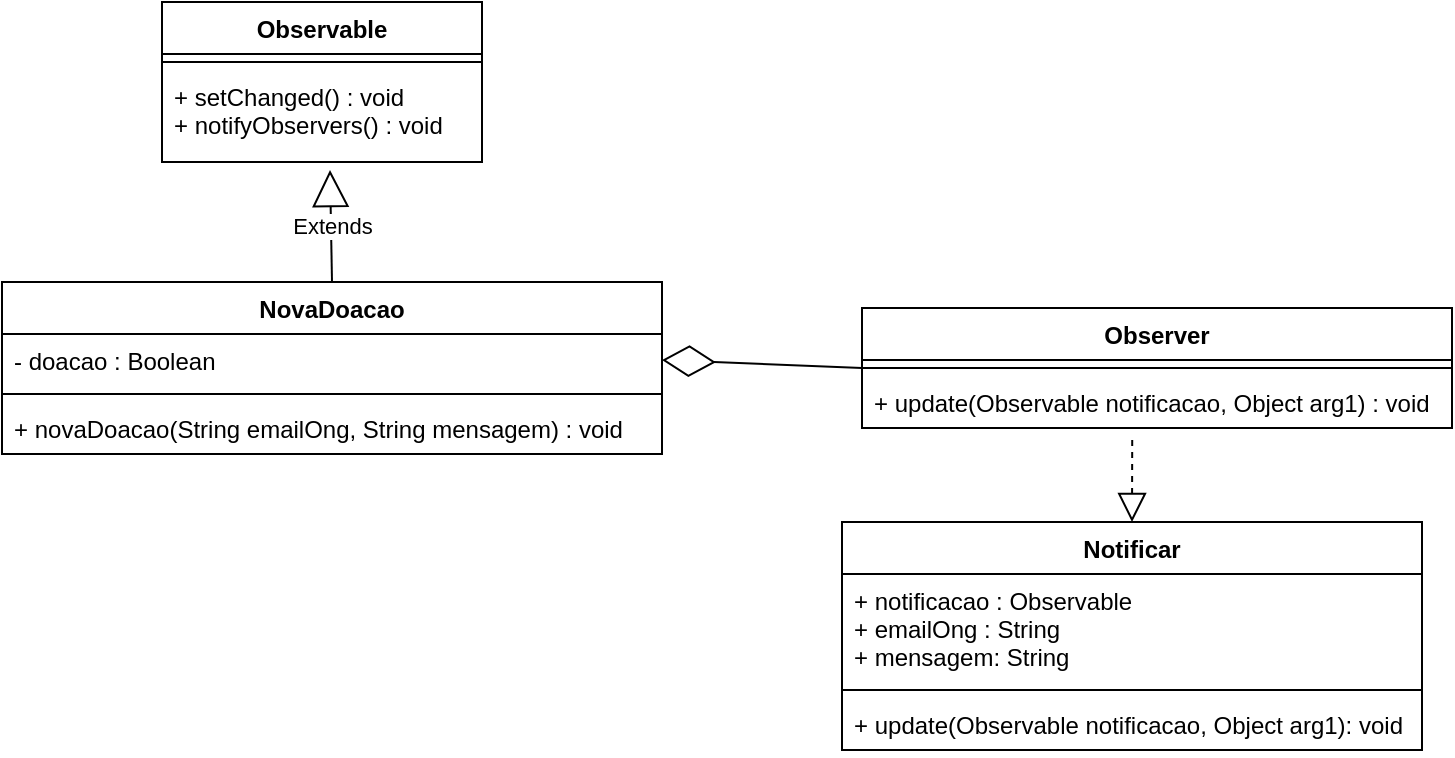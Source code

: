 <mxfile version="17.4.6" type="device"><diagram id="gS27cQuw2KvnvY_8kHcm" name="Page-1"><mxGraphModel dx="765" dy="523" grid="1" gridSize="10" guides="1" tooltips="1" connect="1" arrows="1" fold="1" page="1" pageScale="1" pageWidth="827" pageHeight="1169" math="0" shadow="0"><root><mxCell id="0"/><mxCell id="1" parent="0"/><mxCell id="OxAsPgbYsvk51IZVafSn-1" value="NovaDoacao" style="swimlane;fontStyle=1;align=center;verticalAlign=top;childLayout=stackLayout;horizontal=1;startSize=26;horizontalStack=0;resizeParent=1;resizeParentMax=0;resizeLast=0;collapsible=1;marginBottom=0;" parent="1" vertex="1"><mxGeometry x="50" y="180" width="330" height="86" as="geometry"/></mxCell><mxCell id="OxAsPgbYsvk51IZVafSn-2" value="- doacao : Boolean" style="text;strokeColor=none;fillColor=none;align=left;verticalAlign=top;spacingLeft=4;spacingRight=4;overflow=hidden;rotatable=0;points=[[0,0.5],[1,0.5]];portConstraint=eastwest;" parent="OxAsPgbYsvk51IZVafSn-1" vertex="1"><mxGeometry y="26" width="330" height="26" as="geometry"/></mxCell><mxCell id="OxAsPgbYsvk51IZVafSn-3" value="" style="line;strokeWidth=1;fillColor=none;align=left;verticalAlign=middle;spacingTop=-1;spacingLeft=3;spacingRight=3;rotatable=0;labelPosition=right;points=[];portConstraint=eastwest;" parent="OxAsPgbYsvk51IZVafSn-1" vertex="1"><mxGeometry y="52" width="330" height="8" as="geometry"/></mxCell><mxCell id="OxAsPgbYsvk51IZVafSn-4" value="+ novaDoacao(String emailOng, String mensagem) : void" style="text;strokeColor=none;fillColor=none;align=left;verticalAlign=top;spacingLeft=4;spacingRight=4;overflow=hidden;rotatable=0;points=[[0,0.5],[1,0.5]];portConstraint=eastwest;" parent="OxAsPgbYsvk51IZVafSn-1" vertex="1"><mxGeometry y="60" width="330" height="26" as="geometry"/></mxCell><mxCell id="OxAsPgbYsvk51IZVafSn-5" value="Extends" style="endArrow=block;endSize=16;endFill=0;html=1;rounded=0;exitX=0.5;exitY=0;exitDx=0;exitDy=0;entryX=0.525;entryY=1.087;entryDx=0;entryDy=0;entryPerimeter=0;" parent="1" source="OxAsPgbYsvk51IZVafSn-1" target="OxAsPgbYsvk51IZVafSn-9" edge="1"><mxGeometry width="160" relative="1" as="geometry"><mxPoint x="240" y="80" as="sourcePoint"/><mxPoint x="400" y="80" as="targetPoint"/></mxGeometry></mxCell><mxCell id="OxAsPgbYsvk51IZVafSn-6" value="Observable" style="swimlane;fontStyle=1;align=center;verticalAlign=top;childLayout=stackLayout;horizontal=1;startSize=26;horizontalStack=0;resizeParent=1;resizeParentMax=0;resizeLast=0;collapsible=1;marginBottom=0;" parent="1" vertex="1"><mxGeometry x="130" y="40" width="160" height="80" as="geometry"/></mxCell><mxCell id="OxAsPgbYsvk51IZVafSn-8" value="" style="line;strokeWidth=1;fillColor=none;align=left;verticalAlign=middle;spacingTop=-1;spacingLeft=3;spacingRight=3;rotatable=0;labelPosition=right;points=[];portConstraint=eastwest;" parent="OxAsPgbYsvk51IZVafSn-6" vertex="1"><mxGeometry y="26" width="160" height="8" as="geometry"/></mxCell><mxCell id="OxAsPgbYsvk51IZVafSn-9" value="+ setChanged() : void&#10;+ notifyObservers() : void" style="text;strokeColor=none;fillColor=none;align=left;verticalAlign=top;spacingLeft=4;spacingRight=4;overflow=hidden;rotatable=0;points=[[0,0.5],[1,0.5]];portConstraint=eastwest;" parent="OxAsPgbYsvk51IZVafSn-6" vertex="1"><mxGeometry y="34" width="160" height="46" as="geometry"/></mxCell><mxCell id="OxAsPgbYsvk51IZVafSn-11" value="" style="endArrow=diamondThin;endFill=0;endSize=24;html=1;rounded=0;entryX=1;entryY=0.5;entryDx=0;entryDy=0;exitX=0;exitY=0.5;exitDx=0;exitDy=0;" parent="1" source="_JxHiJL6mvPJ6nwOnkfX-2" target="OxAsPgbYsvk51IZVafSn-2" edge="1"><mxGeometry width="160" relative="1" as="geometry"><mxPoint x="450" y="130" as="sourcePoint"/><mxPoint x="480" y="210" as="targetPoint"/></mxGeometry></mxCell><mxCell id="OxAsPgbYsvk51IZVafSn-12" value="Notificar" style="swimlane;fontStyle=1;align=center;verticalAlign=top;childLayout=stackLayout;horizontal=1;startSize=26;horizontalStack=0;resizeParent=1;resizeParentMax=0;resizeLast=0;collapsible=1;marginBottom=0;" parent="1" vertex="1"><mxGeometry x="470" y="300" width="290" height="114" as="geometry"/></mxCell><mxCell id="OxAsPgbYsvk51IZVafSn-13" value="+ notificacao : Observable&#10;+ emailOng : String&#10;+ mensagem: String" style="text;strokeColor=none;fillColor=none;align=left;verticalAlign=top;spacingLeft=4;spacingRight=4;overflow=hidden;rotatable=0;points=[[0,0.5],[1,0.5]];portConstraint=eastwest;" parent="OxAsPgbYsvk51IZVafSn-12" vertex="1"><mxGeometry y="26" width="290" height="54" as="geometry"/></mxCell><mxCell id="OxAsPgbYsvk51IZVafSn-14" value="" style="line;strokeWidth=1;fillColor=none;align=left;verticalAlign=middle;spacingTop=-1;spacingLeft=3;spacingRight=3;rotatable=0;labelPosition=right;points=[];portConstraint=eastwest;" parent="OxAsPgbYsvk51IZVafSn-12" vertex="1"><mxGeometry y="80" width="290" height="8" as="geometry"/></mxCell><mxCell id="OxAsPgbYsvk51IZVafSn-15" value="+ update(Observable notificacao, Object arg1): void" style="text;strokeColor=none;fillColor=none;align=left;verticalAlign=top;spacingLeft=4;spacingRight=4;overflow=hidden;rotatable=0;points=[[0,0.5],[1,0.5]];portConstraint=eastwest;" parent="OxAsPgbYsvk51IZVafSn-12" vertex="1"><mxGeometry y="88" width="290" height="26" as="geometry"/></mxCell><mxCell id="_JxHiJL6mvPJ6nwOnkfX-1" value="" style="endArrow=block;dashed=1;endFill=0;endSize=12;html=1;rounded=0;entryX=0.5;entryY=0;entryDx=0;entryDy=0;exitX=0.458;exitY=1.231;exitDx=0;exitDy=0;exitPerimeter=0;" parent="1" target="OxAsPgbYsvk51IZVafSn-12" edge="1" source="_JxHiJL6mvPJ6nwOnkfX-5"><mxGeometry width="160" relative="1" as="geometry"><mxPoint x="605" y="120" as="sourcePoint"/><mxPoint x="590" y="220" as="targetPoint"/></mxGeometry></mxCell><mxCell id="_JxHiJL6mvPJ6nwOnkfX-2" value="Observer" style="swimlane;fontStyle=1;align=center;verticalAlign=top;childLayout=stackLayout;horizontal=1;startSize=26;horizontalStack=0;resizeParent=1;resizeParentMax=0;resizeLast=0;collapsible=1;marginBottom=0;" parent="1" vertex="1"><mxGeometry x="480" y="193" width="295" height="60" as="geometry"/></mxCell><mxCell id="_JxHiJL6mvPJ6nwOnkfX-4" value="" style="line;strokeWidth=1;fillColor=none;align=left;verticalAlign=middle;spacingTop=-1;spacingLeft=3;spacingRight=3;rotatable=0;labelPosition=right;points=[];portConstraint=eastwest;" parent="_JxHiJL6mvPJ6nwOnkfX-2" vertex="1"><mxGeometry y="26" width="295" height="8" as="geometry"/></mxCell><mxCell id="_JxHiJL6mvPJ6nwOnkfX-5" value="+ update(Observable notificacao, Object arg1) : void" style="text;strokeColor=none;fillColor=none;align=left;verticalAlign=top;spacingLeft=4;spacingRight=4;overflow=hidden;rotatable=0;points=[[0,0.5],[1,0.5]];portConstraint=eastwest;" parent="_JxHiJL6mvPJ6nwOnkfX-2" vertex="1"><mxGeometry y="34" width="295" height="26" as="geometry"/></mxCell></root></mxGraphModel></diagram></mxfile>